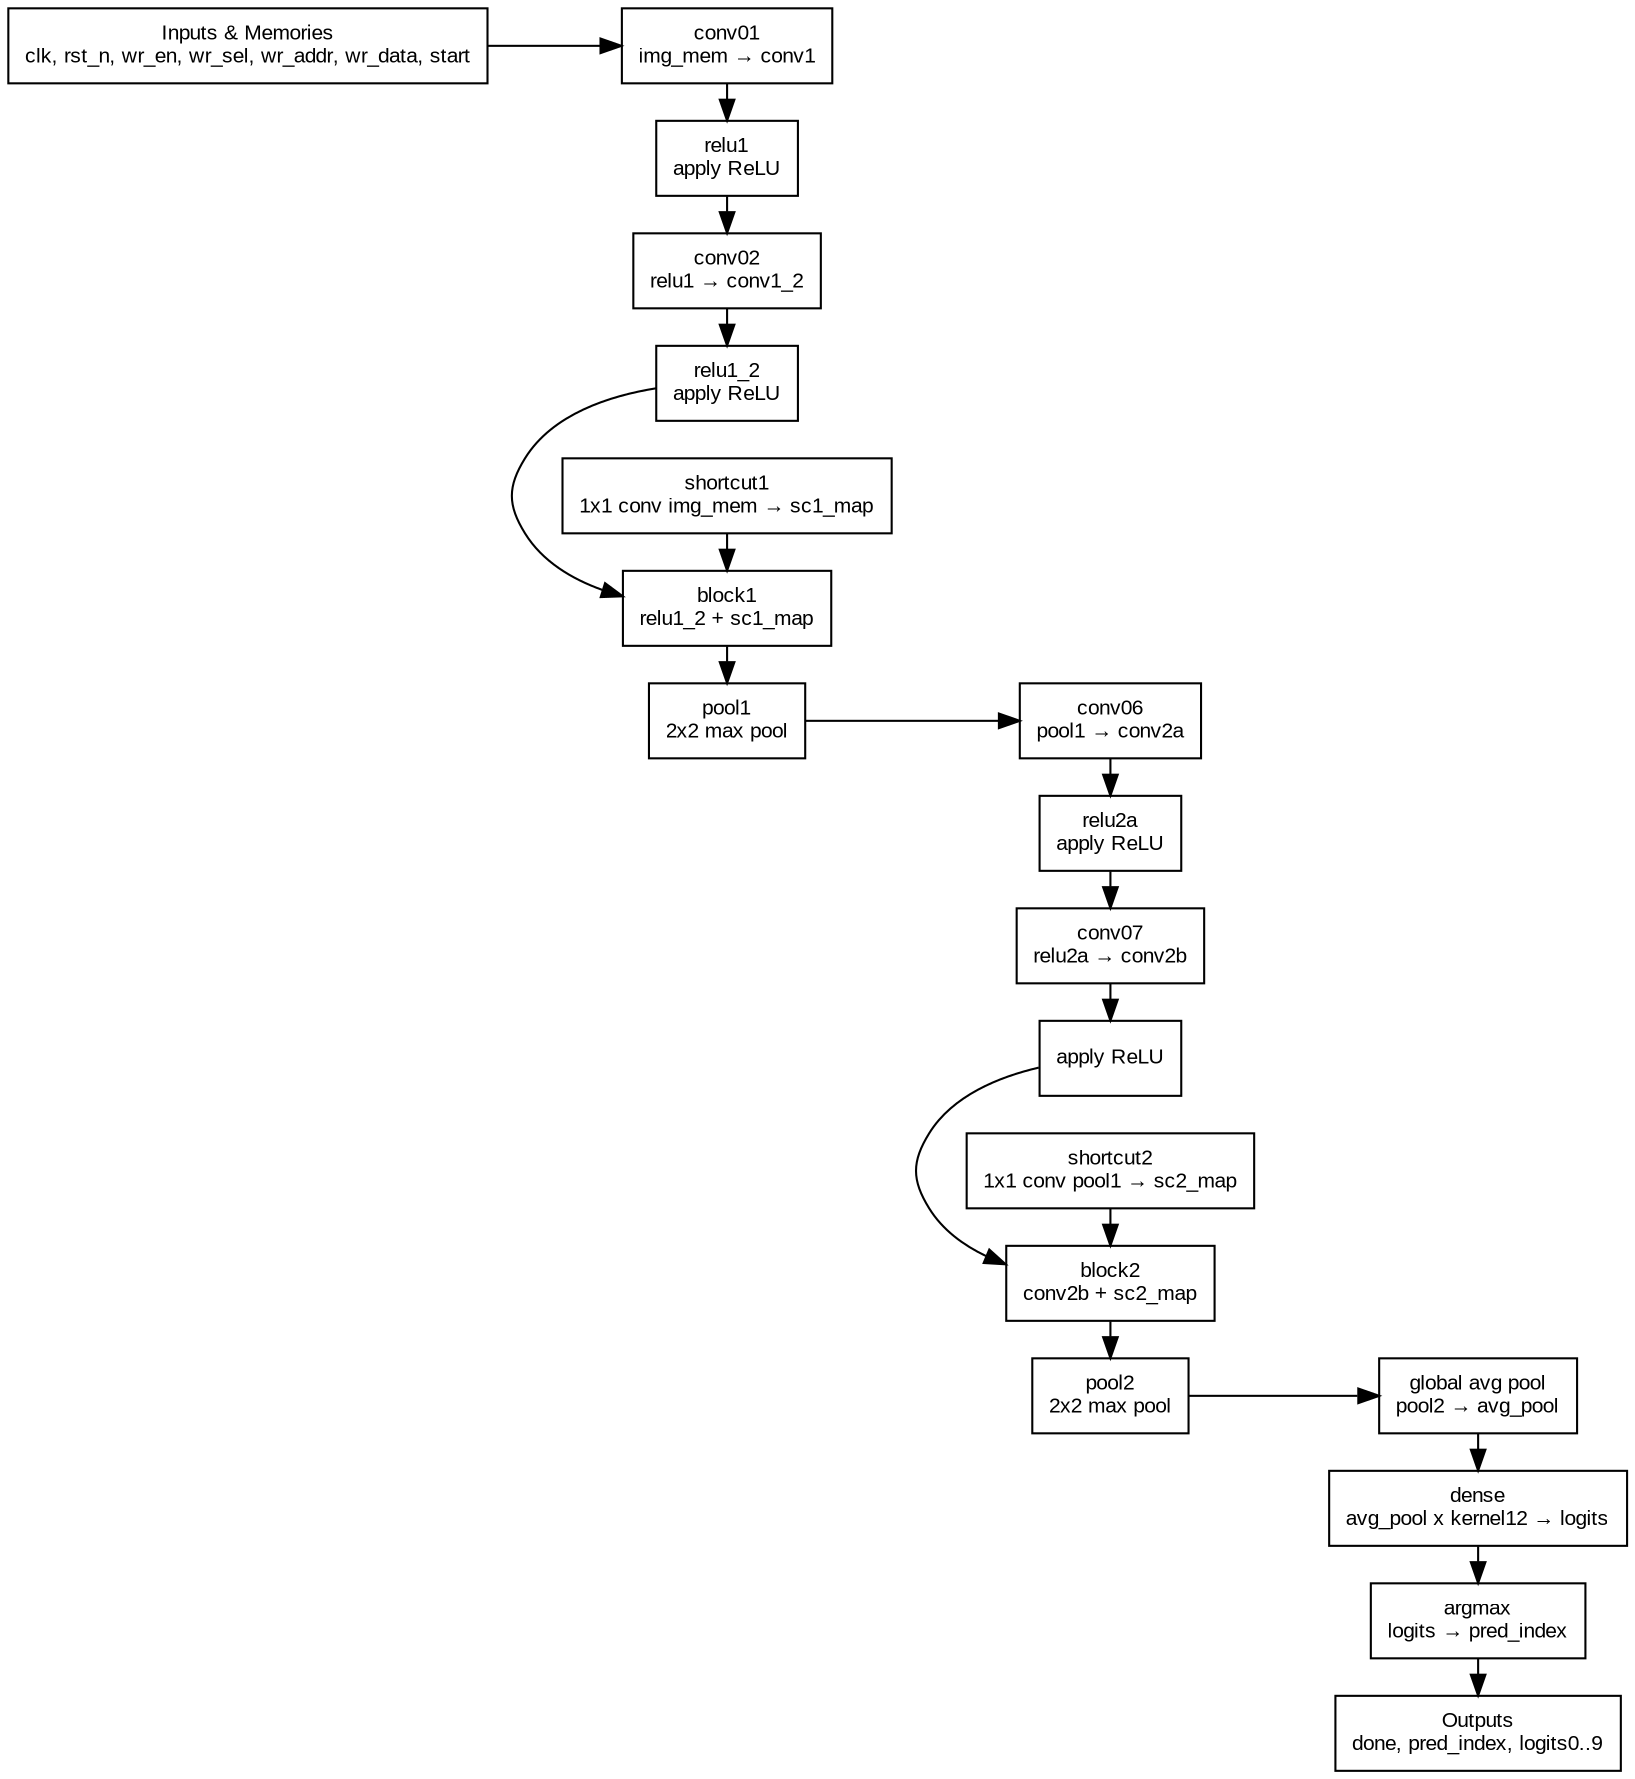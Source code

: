 digraph cifar10_top {
    rankdir=LR;
    node [shape=box, fontname="Arial", fontsize=10];

    // Stage 0: Inputs
    inputs [label="Inputs & Memories\nclk, rst_n, wr_en, wr_sel, wr_addr, wr_data, start"];

    // Stage 1: Conv1 block
    conv01 [label="conv01\nimg_mem → conv1"];
    relu1 [label="relu1\napply ReLU"];
    conv02 [label="conv02\nrelu1 → conv1_2"];
    relu2 [label="relu1_2\napply ReLU"];
    shortcut1 [label="shortcut1\n1x1 conv img_mem → sc1_map"];
    add1 [label="block1\nrelu1_2 + sc1_map"];
    pool1 [label="pool1\n2x2 max pool"];

    // Stage 2: Conv2 block
    conv06 [label="conv06\npool1 → conv2a"];
    relu2a [label="relu2a\napply ReLU"];
    conv07 [label="conv07\nrelu2a → conv2b"];
    relu2b [label="apply ReLU"];
    shortcut2 [label="shortcut2\n1x1 conv pool1 → sc2_map"];
    add2 [label="block2\nconv2b + sc2_map"];
    pool2 [label="pool2\n2x2 max pool"];

    // Stage 3: Head
    avg_pool [label="global avg pool\npool2 → avg_pool"];
    dense [label="dense\navg_pool x kernel12 → logits"];
    argmax [label="argmax\nlogits → pred_index"];
    outputs [label="Outputs\ndone, pred_index, logits0..9"];

    // Arrange blocks in rows
    { rank=same; conv01; relu1; conv02; relu2; shortcut1; add1; pool1 }
    { rank=same; conv06; relu2a; conv07; relu2b; shortcut2; add2; pool2 }
    { rank=same; avg_pool; dense; argmax; outputs }

    // Connections
    inputs -> conv01 -> relu1 -> conv02 -> relu2 -> add1 -> pool1 -> conv06 -> relu2a -> conv07 -> relu2b -> add2 -> pool2 -> avg_pool -> dense -> argmax -> outputs;

    // Cross-links for shortcuts
    shortcut1 -> add1;
    shortcut2 -> add2;
}
